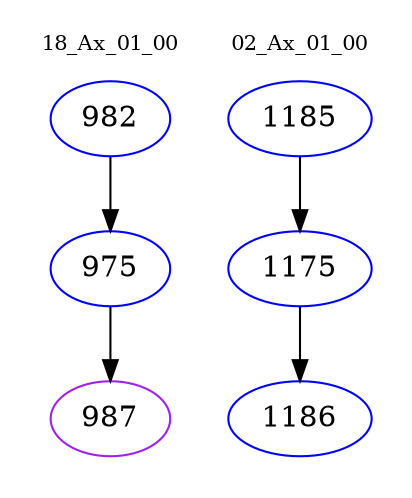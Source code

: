 digraph{
subgraph cluster_0 {
color = white
label = "18_Ax_01_00";
fontsize=10;
T0_982 [label="982", color="blue"]
T0_982 -> T0_975 [color="black"]
T0_975 [label="975", color="blue"]
T0_975 -> T0_987 [color="black"]
T0_987 [label="987", color="purple"]
}
subgraph cluster_1 {
color = white
label = "02_Ax_01_00";
fontsize=10;
T1_1185 [label="1185", color="blue"]
T1_1185 -> T1_1175 [color="black"]
T1_1175 [label="1175", color="blue"]
T1_1175 -> T1_1186 [color="black"]
T1_1186 [label="1186", color="blue"]
}
}
